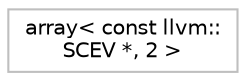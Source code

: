 digraph "Graphical Class Hierarchy"
{
 // LATEX_PDF_SIZE
  bgcolor="transparent";
  edge [fontname="Helvetica",fontsize="10",labelfontname="Helvetica",labelfontsize="10"];
  node [fontname="Helvetica",fontsize="10",shape=record];
  rankdir="LR";
  Node0 [label="array\< const llvm::\lSCEV *, 2 \>",height=0.2,width=0.4,color="grey75",tooltip=" "];
}
